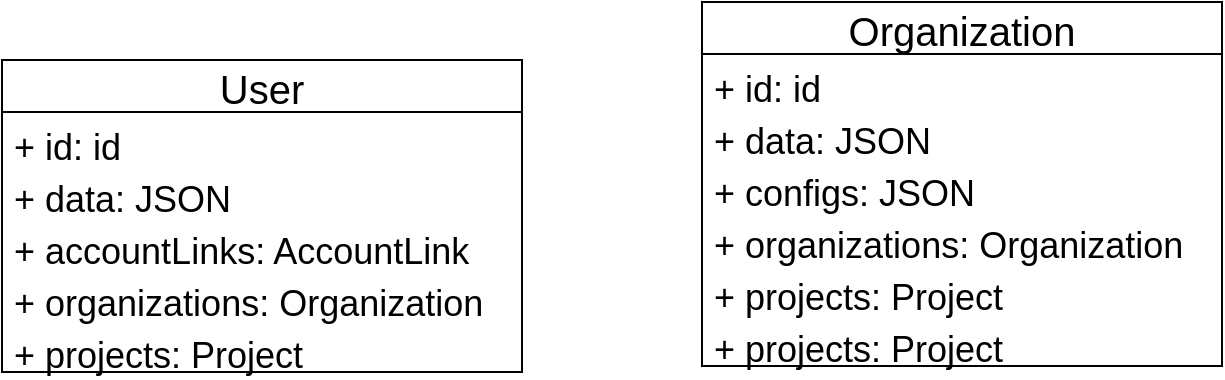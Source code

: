 <mxfile version="10.6.5" type="github"><diagram id="aZAEePq6lIeYPpYhddAz" name="Page-1"><mxGraphModel dx="918" dy="542" grid="1" gridSize="10" guides="1" tooltips="1" connect="1" arrows="1" fold="1" page="1" pageScale="1" pageWidth="1169" pageHeight="827" math="0" shadow="0"><root><mxCell id="0"/><mxCell id="1" parent="0"/><mxCell id="bP5CalX4yT8WcgG5q9xd-4" value="User" style="swimlane;fontStyle=0;childLayout=stackLayout;horizontal=1;startSize=26;fillColor=none;horizontalStack=0;resizeParent=1;resizeParentMax=0;resizeLast=0;collapsible=1;marginBottom=0;fontSize=20;" vertex="1" parent="1"><mxGeometry x="40" y="130" width="260" height="156" as="geometry"><mxRectangle x="40" y="130" width="90" height="26" as="alternateBounds"/></mxGeometry></mxCell><mxCell id="bP5CalX4yT8WcgG5q9xd-5" value="+ id: id" style="text;strokeColor=none;fillColor=none;align=left;verticalAlign=top;spacingLeft=4;spacingRight=4;overflow=hidden;rotatable=0;points=[[0,0.5],[1,0.5]];portConstraint=eastwest;fontSize=18;" vertex="1" parent="bP5CalX4yT8WcgG5q9xd-4"><mxGeometry y="26" width="260" height="26" as="geometry"/></mxCell><mxCell id="bP5CalX4yT8WcgG5q9xd-6" value="+ data: JSON&#10;" style="text;strokeColor=none;fillColor=none;align=left;verticalAlign=top;spacingLeft=4;spacingRight=4;overflow=hidden;rotatable=0;points=[[0,0.5],[1,0.5]];portConstraint=eastwest;fontSize=18;" vertex="1" parent="bP5CalX4yT8WcgG5q9xd-4"><mxGeometry y="52" width="260" height="26" as="geometry"/></mxCell><mxCell id="bP5CalX4yT8WcgG5q9xd-7" value="+ accountLinks: AccountLink" style="text;strokeColor=none;fillColor=none;align=left;verticalAlign=top;spacingLeft=4;spacingRight=4;overflow=hidden;rotatable=0;points=[[0,0.5],[1,0.5]];portConstraint=eastwest;fontSize=18;" vertex="1" parent="bP5CalX4yT8WcgG5q9xd-4"><mxGeometry y="78" width="260" height="26" as="geometry"/></mxCell><mxCell id="bP5CalX4yT8WcgG5q9xd-8" value="+ organizations: Organization" style="text;strokeColor=none;fillColor=none;align=left;verticalAlign=top;spacingLeft=4;spacingRight=4;overflow=hidden;rotatable=0;points=[[0,0.5],[1,0.5]];portConstraint=eastwest;fontSize=18;" vertex="1" parent="bP5CalX4yT8WcgG5q9xd-4"><mxGeometry y="104" width="260" height="26" as="geometry"/></mxCell><mxCell id="bP5CalX4yT8WcgG5q9xd-9" value="+ projects: Project" style="text;strokeColor=none;fillColor=none;align=left;verticalAlign=top;spacingLeft=4;spacingRight=4;overflow=hidden;rotatable=0;points=[[0,0.5],[1,0.5]];portConstraint=eastwest;fontSize=18;" vertex="1" parent="bP5CalX4yT8WcgG5q9xd-4"><mxGeometry y="130" width="260" height="26" as="geometry"/></mxCell><mxCell id="bP5CalX4yT8WcgG5q9xd-11" value="Organization" style="swimlane;fontStyle=0;childLayout=stackLayout;horizontal=1;startSize=26;fillColor=none;horizontalStack=0;resizeParent=1;resizeParentMax=0;resizeLast=0;collapsible=1;marginBottom=0;fontSize=20;" vertex="1" parent="1"><mxGeometry x="390" y="101" width="260" height="182" as="geometry"><mxRectangle x="40" y="130" width="90" height="26" as="alternateBounds"/></mxGeometry></mxCell><mxCell id="bP5CalX4yT8WcgG5q9xd-12" value="+ id: id" style="text;strokeColor=none;fillColor=none;align=left;verticalAlign=top;spacingLeft=4;spacingRight=4;overflow=hidden;rotatable=0;points=[[0,0.5],[1,0.5]];portConstraint=eastwest;fontSize=18;" vertex="1" parent="bP5CalX4yT8WcgG5q9xd-11"><mxGeometry y="26" width="260" height="26" as="geometry"/></mxCell><mxCell id="bP5CalX4yT8WcgG5q9xd-13" value="+ data: JSON&#10;" style="text;strokeColor=none;fillColor=none;align=left;verticalAlign=top;spacingLeft=4;spacingRight=4;overflow=hidden;rotatable=0;points=[[0,0.5],[1,0.5]];portConstraint=eastwest;fontSize=18;" vertex="1" parent="bP5CalX4yT8WcgG5q9xd-11"><mxGeometry y="52" width="260" height="26" as="geometry"/></mxCell><mxCell id="bP5CalX4yT8WcgG5q9xd-14" value="+ configs: JSON" style="text;strokeColor=none;fillColor=none;align=left;verticalAlign=top;spacingLeft=4;spacingRight=4;overflow=hidden;rotatable=0;points=[[0,0.5],[1,0.5]];portConstraint=eastwest;fontSize=18;" vertex="1" parent="bP5CalX4yT8WcgG5q9xd-11"><mxGeometry y="78" width="260" height="26" as="geometry"/></mxCell><mxCell id="bP5CalX4yT8WcgG5q9xd-15" value="+ organizations: Organization" style="text;strokeColor=none;fillColor=none;align=left;verticalAlign=top;spacingLeft=4;spacingRight=4;overflow=hidden;rotatable=0;points=[[0,0.5],[1,0.5]];portConstraint=eastwest;fontSize=18;" vertex="1" parent="bP5CalX4yT8WcgG5q9xd-11"><mxGeometry y="104" width="260" height="26" as="geometry"/></mxCell><mxCell id="bP5CalX4yT8WcgG5q9xd-16" value="+ projects: Project" style="text;strokeColor=none;fillColor=none;align=left;verticalAlign=top;spacingLeft=4;spacingRight=4;overflow=hidden;rotatable=0;points=[[0,0.5],[1,0.5]];portConstraint=eastwest;fontSize=18;" vertex="1" parent="bP5CalX4yT8WcgG5q9xd-11"><mxGeometry y="130" width="260" height="26" as="geometry"/></mxCell><mxCell id="bP5CalX4yT8WcgG5q9xd-17" value="+ projects: Project" style="text;strokeColor=none;fillColor=none;align=left;verticalAlign=top;spacingLeft=4;spacingRight=4;overflow=hidden;rotatable=0;points=[[0,0.5],[1,0.5]];portConstraint=eastwest;fontSize=18;" vertex="1" parent="bP5CalX4yT8WcgG5q9xd-11"><mxGeometry y="156" width="260" height="26" as="geometry"/></mxCell></root></mxGraphModel></diagram></mxfile>